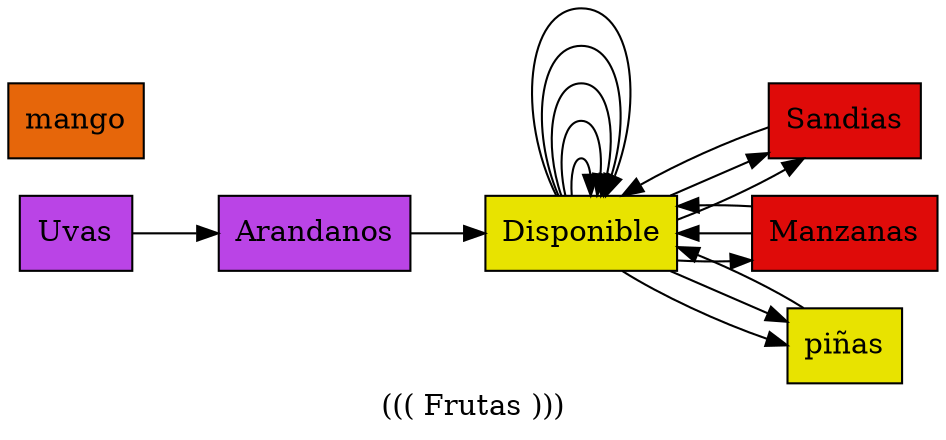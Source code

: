 digraph Imagen_Reporte {
	rankdir=LR size="8,5"
	node [shape=rectangle]
	Uvas [fillcolor="#ba44e6" style=filled]
	Arandanos [fillcolor="#ba44e6" style=filled]
	Disponible [fillcolor="#e8e300" style=filled]
	Disponible [fillcolor="#e8e300" style=filled]
	Sandias [fillcolor="#df0b09" style=filled]
	Disponible [fillcolor="#df0b09" style=filled]
	Manzanas [fillcolor="#df0b09" style=filled]
	Disponible [fillcolor="#e8e300" style=filled]
	Disponible [fillcolor="#e8e300" style=filled]
	Disponible [fillcolor="#e8e300" style=filled]
	"piñas" [fillcolor="#e8e300" style=filled]
	Disponible [fillcolor="#e8e300" style=filled]
	Disponible [fillcolor="#e8e300" style=filled]
	Disponible [fillcolor="#e8e300" style=filled]
	Disponible [fillcolor="#e8e300" style=filled]
	mango [fillcolor="#e6660a" style=filled]
	Uvas -> Arandanos [label=""]
	Arandanos -> Disponible [label=""]
	Disponible -> Disponible [label=""]
	Disponible -> Sandias [label=""]
	Disponible -> Sandias [label=""]
	Sandias -> Disponible [label=""]
	Disponible -> Manzanas [label=""]
	Manzanas -> Disponible [label=""]
	Manzanas -> Disponible [label=""]
	Disponible -> Disponible [label=""]
	Disponible -> Disponible [label=""]
	Disponible -> "piñas" [label=""]
	Disponible -> "piñas" [label=""]
	"piñas" -> Disponible [label=""]
	Disponible -> Disponible [label=""]
	Disponible -> Disponible [label=""]
	label="((( Frutas )))"
}
